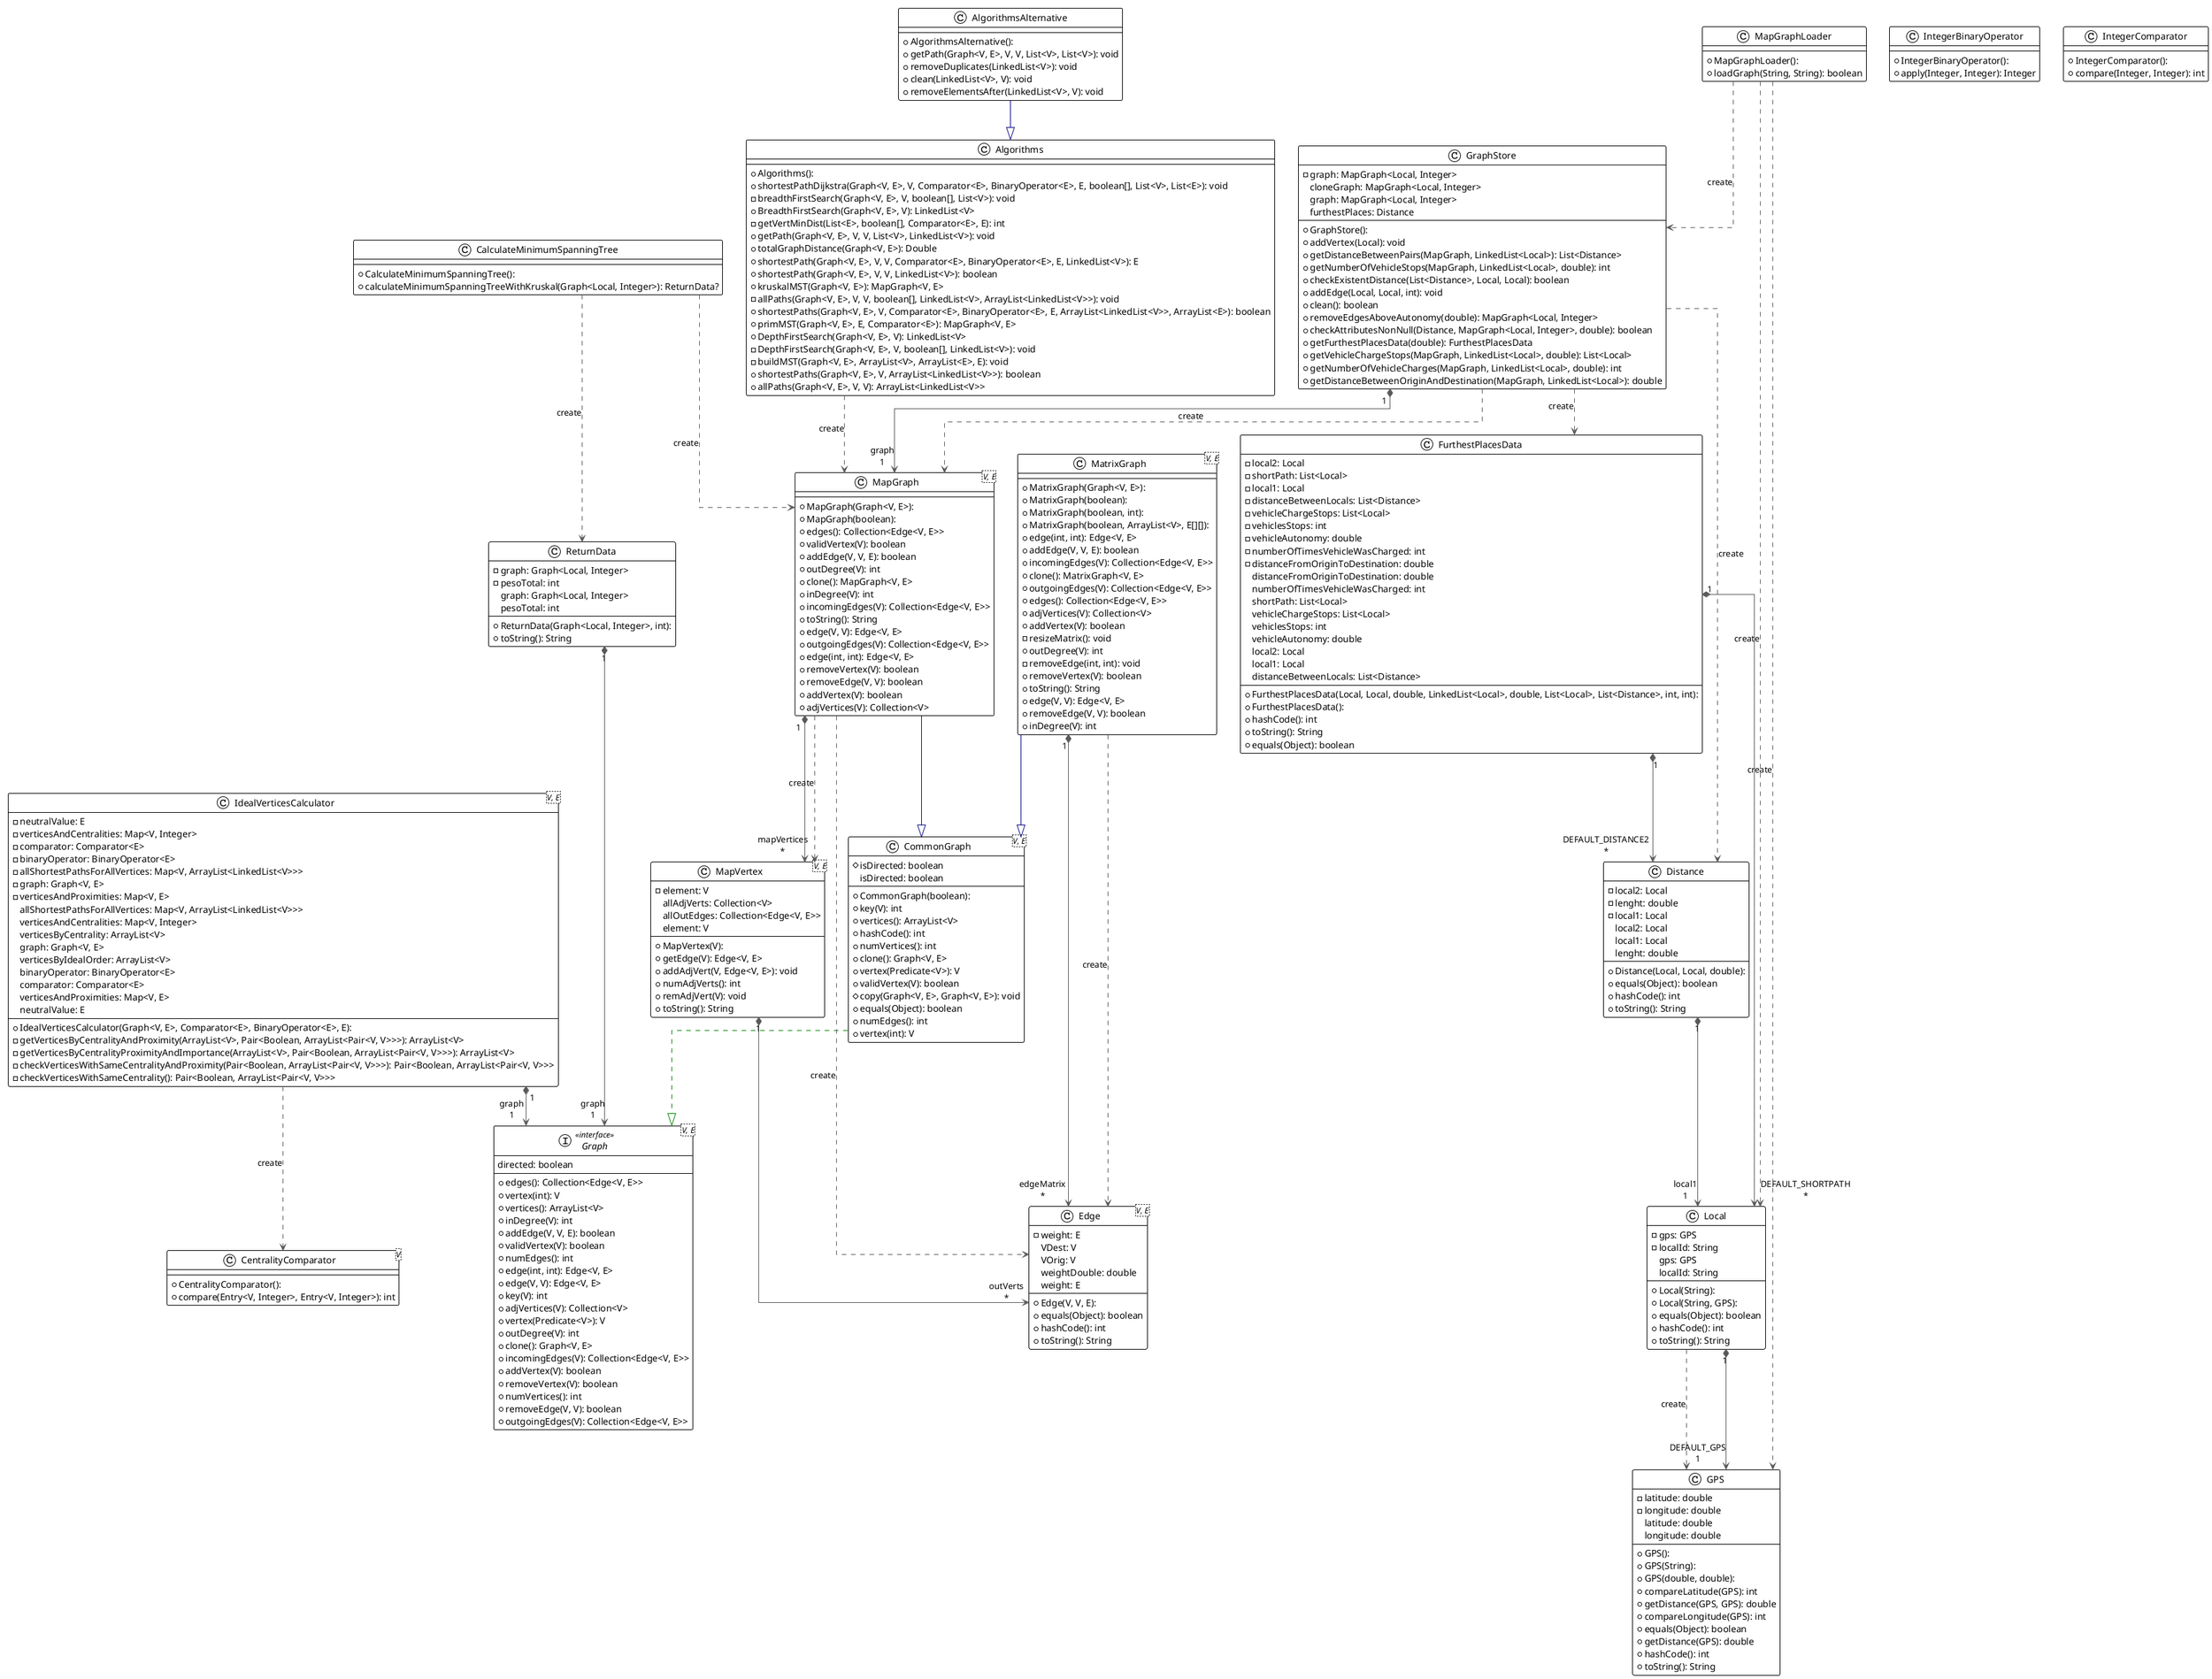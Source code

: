 @startuml

!theme plain
top to bottom direction
skinparam linetype ortho

class Algorithms {
  + Algorithms(): 
  + shortestPathDijkstra(Graph<V, E>, V, Comparator<E>, BinaryOperator<E>, E, boolean[], List<V>, List<E>): void
  - breadthFirstSearch(Graph<V, E>, V, boolean[], List<V>): void
  + BreadthFirstSearch(Graph<V, E>, V): LinkedList<V>
  - getVertMinDist(List<E>, boolean[], Comparator<E>, E): int
  + getPath(Graph<V, E>, V, V, List<V>, LinkedList<V>): void
  + totalGraphDistance(Graph<V, E>): Double
  + shortestPath(Graph<V, E>, V, V, Comparator<E>, BinaryOperator<E>, E, LinkedList<V>): E
  + shortestPath(Graph<V, E>, V, V, LinkedList<V>): boolean
  + kruskalMST(Graph<V, E>): MapGraph<V, E>
  - allPaths(Graph<V, E>, V, V, boolean[], LinkedList<V>, ArrayList<LinkedList<V>>): void
  + shortestPaths(Graph<V, E>, V, Comparator<E>, BinaryOperator<E>, E, ArrayList<LinkedList<V>>, ArrayList<E>): boolean
  + primMST(Graph<V, E>, E, Comparator<E>): MapGraph<V, E>
  + DepthFirstSearch(Graph<V, E>, V): LinkedList<V>
  - DepthFirstSearch(Graph<V, E>, V, boolean[], LinkedList<V>): void
  - buildMST(Graph<V, E>, ArrayList<V>, ArrayList<E>, E): void
  + shortestPaths(Graph<V, E>, V, ArrayList<LinkedList<V>>): boolean
  + allPaths(Graph<V, E>, V, V): ArrayList<LinkedList<V>>
}
class AlgorithmsAlternative {
  + AlgorithmsAlternative(): 
  + getPath(Graph<V, E>, V, V, List<V>, List<V>): void
  + removeDuplicates(LinkedList<V>): void
  + clean(LinkedList<V>, V): void
  + removeElementsAfter(LinkedList<V>, V): void
}
class CalculateMinimumSpanningTree {
  + CalculateMinimumSpanningTree(): 
  + calculateMinimumSpanningTreeWithKruskal(Graph<Local, Integer>): ReturnData?
}
class CentralityComparator<V> {
  + CentralityComparator(): 
  + compare(Entry<V, Integer>, Entry<V, Integer>): int
}
class CommonGraph<V, E> {
  + CommonGraph(boolean): 
  # isDirected: boolean
  + key(V): int
  + vertices(): ArrayList<V>
  + hashCode(): int
  + numVertices(): int
  + clone(): Graph<V, E>
  + vertex(Predicate<V>): V
  + validVertex(V): boolean
  # copy(Graph<V, E>, Graph<V, E>): void
  + equals(Object): boolean
  + numEdges(): int
  + vertex(int): V
   isDirected: boolean
}
class Distance {
  + Distance(Local, Local, double): 
  - local2: Local
  - lenght: double
  - local1: Local
  + equals(Object): boolean
  + hashCode(): int
  + toString(): String
   local2: Local
   local1: Local
   lenght: double
}
class Edge<V, E> {
  + Edge(V, V, E): 
  - weight: E
  + equals(Object): boolean
  + hashCode(): int
  + toString(): String
   VDest: V
   VOrig: V
   weightDouble: double
   weight: E
}
class FurthestPlacesData {
  + FurthestPlacesData(Local, Local, double, LinkedList<Local>, double, List<Local>, List<Distance>, int, int): 
  + FurthestPlacesData(): 
  - local2: Local
  - shortPath: List<Local>
  - local1: Local
  - distanceBetweenLocals: List<Distance>
  - vehicleChargeStops: List<Local>
  - vehiclesStops: int
  - vehicleAutonomy: double
  - numberOfTimesVehicleWasCharged: int
  - distanceFromOriginToDestination: double
  + hashCode(): int
  + toString(): String
  + equals(Object): boolean
   distanceFromOriginToDestination: double
   numberOfTimesVehicleWasCharged: int
   shortPath: List<Local>
   vehicleChargeStops: List<Local>
   vehiclesStops: int
   vehicleAutonomy: double
   local2: Local
   local1: Local
   distanceBetweenLocals: List<Distance>
}
class GPS {
  + GPS(): 
  + GPS(String): 
  + GPS(double, double): 
  - latitude: double
  - longitude: double
  + compareLatitude(GPS): int
  + getDistance(GPS, GPS): double
  + compareLongitude(GPS): int
  + equals(Object): boolean
  + getDistance(GPS): double
  + hashCode(): int
  + toString(): String
   latitude: double
   longitude: double
}
interface Graph<V, E> << interface >> {
  + edges(): Collection<Edge<V, E>>
  + vertex(int): V
  + vertices(): ArrayList<V>
  + inDegree(V): int
  + addEdge(V, V, E): boolean
  + validVertex(V): boolean
  + numEdges(): int
  + edge(int, int): Edge<V, E>
  + edge(V, V): Edge<V, E>
  + key(V): int
  + adjVertices(V): Collection<V>
  + vertex(Predicate<V>): V
  + outDegree(V): int
  + clone(): Graph<V, E>
  + incomingEdges(V): Collection<Edge<V, E>>
  + addVertex(V): boolean
  + removeVertex(V): boolean
  + numVertices(): int
  + removeEdge(V, V): boolean
  + outgoingEdges(V): Collection<Edge<V, E>>
   directed: boolean
}
class GraphStore {
  + GraphStore(): 
  - graph: MapGraph<Local, Integer>
  + addVertex(Local): void
  + getDistanceBetweenPairs(MapGraph, LinkedList<Local>): List<Distance>
  + getNumberOfVehicleStops(MapGraph, LinkedList<Local>, double): int
  + checkExistentDistance(List<Distance>, Local, Local): boolean
  + addEdge(Local, Local, int): void
  + clean(): boolean
  + removeEdgesAboveAutonomy(double): MapGraph<Local, Integer>
  + checkAttributesNonNull(Distance, MapGraph<Local, Integer>, double): boolean
  + getFurthestPlacesData(double): FurthestPlacesData
  + getVehicleChargeStops(MapGraph, LinkedList<Local>, double): List<Local>
  + getNumberOfVehicleCharges(MapGraph, LinkedList<Local>, double): int
  + getDistanceBetweenOriginAndDestination(MapGraph, LinkedList<Local>): double
   cloneGraph: MapGraph<Local, Integer>
   graph: MapGraph<Local, Integer>
   furthestPlaces: Distance
}
class IdealVerticesCalculator<V, E> {
  + IdealVerticesCalculator(Graph<V, E>, Comparator<E>, BinaryOperator<E>, E): 
  - neutralValue: E
  - verticesAndCentralities: Map<V, Integer>
  - comparator: Comparator<E>
  - binaryOperator: BinaryOperator<E>
  - allShortestPathsForAllVertices: Map<V, ArrayList<LinkedList<V>>>
  - graph: Graph<V, E>
  - verticesAndProximities: Map<V, E>
  - getVerticesByCentralityAndProximity(ArrayList<V>, Pair<Boolean, ArrayList<Pair<V, V>>>): ArrayList<V>
  - getVerticesByCentralityProximityAndImportance(ArrayList<V>, Pair<Boolean, ArrayList<Pair<V, V>>>): ArrayList<V>
  - checkVerticesWithSameCentralityAndProximity(Pair<Boolean, ArrayList<Pair<V, V>>>): Pair<Boolean, ArrayList<Pair<V, V>>>
  - checkVerticesWithSameCentrality(): Pair<Boolean, ArrayList<Pair<V, V>>>
   allShortestPathsForAllVertices: Map<V, ArrayList<LinkedList<V>>>
   verticesAndCentralities: Map<V, Integer>
   verticesByCentrality: ArrayList<V>
   graph: Graph<V, E>
   verticesByIdealOrder: ArrayList<V>
   binaryOperator: BinaryOperator<E>
   comparator: Comparator<E>
   verticesAndProximities: Map<V, E>
   neutralValue: E
}
class IntegerBinaryOperator {
  + IntegerBinaryOperator(): 
  + apply(Integer, Integer): Integer
}
class IntegerComparator {
  + IntegerComparator(): 
  + compare(Integer, Integer): int
}
class Local {
  + Local(String): 
  + Local(String, GPS): 
  - gps: GPS
  - localId: String
  + equals(Object): boolean
  + hashCode(): int
  + toString(): String
   gps: GPS
   localId: String
}
class MapGraph<V, E> {
  + MapGraph(Graph<V, E>): 
  + MapGraph(boolean): 
  + edges(): Collection<Edge<V, E>>
  + validVertex(V): boolean
  + addEdge(V, V, E): boolean
  + outDegree(V): int
  + clone(): MapGraph<V, E>
  + inDegree(V): int
  + incomingEdges(V): Collection<Edge<V, E>>
  + toString(): String
  + edge(V, V): Edge<V, E>
  + outgoingEdges(V): Collection<Edge<V, E>>
  + edge(int, int): Edge<V, E>
  + removeVertex(V): boolean
  + removeEdge(V, V): boolean
  + addVertex(V): boolean
  + adjVertices(V): Collection<V>
}
class MapGraphLoader {
  + MapGraphLoader(): 
  + loadGraph(String, String): boolean
}
class MapVertex<V, E> {
  + MapVertex(V): 
  - element: V
  + getEdge(V): Edge<V, E>
  + addAdjVert(V, Edge<V, E>): void
  + numAdjVerts(): int
  + remAdjVert(V): void
  + toString(): String
   allAdjVerts: Collection<V>
   allOutEdges: Collection<Edge<V, E>>
   element: V
}
class MatrixGraph<V, E> {
  + MatrixGraph(Graph<V, E>): 
  + MatrixGraph(boolean): 
  + MatrixGraph(boolean, int): 
  + MatrixGraph(boolean, ArrayList<V>, E[][]): 
  + edge(int, int): Edge<V, E>
  + addEdge(V, V, E): boolean
  + incomingEdges(V): Collection<Edge<V, E>>
  + clone(): MatrixGraph<V, E>
  + outgoingEdges(V): Collection<Edge<V, E>>
  + edges(): Collection<Edge<V, E>>
  + adjVertices(V): Collection<V>
  + addVertex(V): boolean
  - resizeMatrix(): void
  + outDegree(V): int
  - removeEdge(int, int): void
  + removeVertex(V): boolean
  + toString(): String
  + edge(V, V): Edge<V, E>
  + removeEdge(V, V): boolean
  + inDegree(V): int
}
class ReturnData {
  + ReturnData(Graph<Local, Integer>, int): 
  - graph: Graph<Local, Integer>
  - pesoTotal: int
  + toString(): String
   graph: Graph<Local, Integer>
   pesoTotal: int
}

Algorithms                    -[#595959,dashed]->  MapGraph                     : "«create»"
AlgorithmsAlternative         -[#000082,plain]-^  Algorithms                   
CalculateMinimumSpanningTree  -[#595959,dashed]->  MapGraph                     : "«create»"
CalculateMinimumSpanningTree  -[#595959,dashed]->  ReturnData                   : "«create»"
CommonGraph                   -[#008200,dashed]-^  Graph                        
Distance                     "1" *-[#595959,plain]-> "local1\n1" Local                        
FurthestPlacesData           "1" *-[#595959,plain]-> "DEFAULT_DISTANCE2\n*" Distance                     
FurthestPlacesData           "1" *-[#595959,plain]-> "DEFAULT_SHORTPATH\n*" Local                        
GraphStore                    -[#595959,dashed]->  Distance                     : "«create»"
GraphStore                    -[#595959,dashed]->  FurthestPlacesData           : "«create»"
GraphStore                   "1" *-[#595959,plain]-> "graph\n1" MapGraph                     
GraphStore                    -[#595959,dashed]->  MapGraph                     : "«create»"
IdealVerticesCalculator       -[#595959,dashed]->  CentralityComparator         : "«create»"
IdealVerticesCalculator      "1" *-[#595959,plain]-> "graph\n1" Graph                        
Local                         -[#595959,dashed]->  GPS                          : "«create»"
Local                        "1" *-[#595959,plain]-> "DEFAULT_GPS\n1" GPS                          
MapGraph                      -[#000082,plain]-^  CommonGraph                  
MapGraph                      -[#595959,dashed]->  Edge                         : "«create»"
MapGraph                     "1" *-[#595959,plain]-> "mapVertices\n*" MapVertex                    
MapGraph                      -[#595959,dashed]->  MapVertex                    : "«create»"
MapGraphLoader                -[#595959,dashed]->  GPS                          : "«create»"
MapGraphLoader                -[#595959,dashed]->  GraphStore                   : "«create»"
MapGraphLoader                -[#595959,dashed]->  Local                        : "«create»"
MapVertex                    "1" *-[#595959,plain]-> "outVerts\n*" Edge                         
MatrixGraph                   -[#000082,plain]-^  CommonGraph                  
MatrixGraph                  "1" *-[#595959,plain]-> "edgeMatrix\n*" Edge                         
MatrixGraph                   -[#595959,dashed]->  Edge                         : "«create»"
ReturnData                   "1" *-[#595959,plain]-> "graph\n1" Graph                        
@enduml
